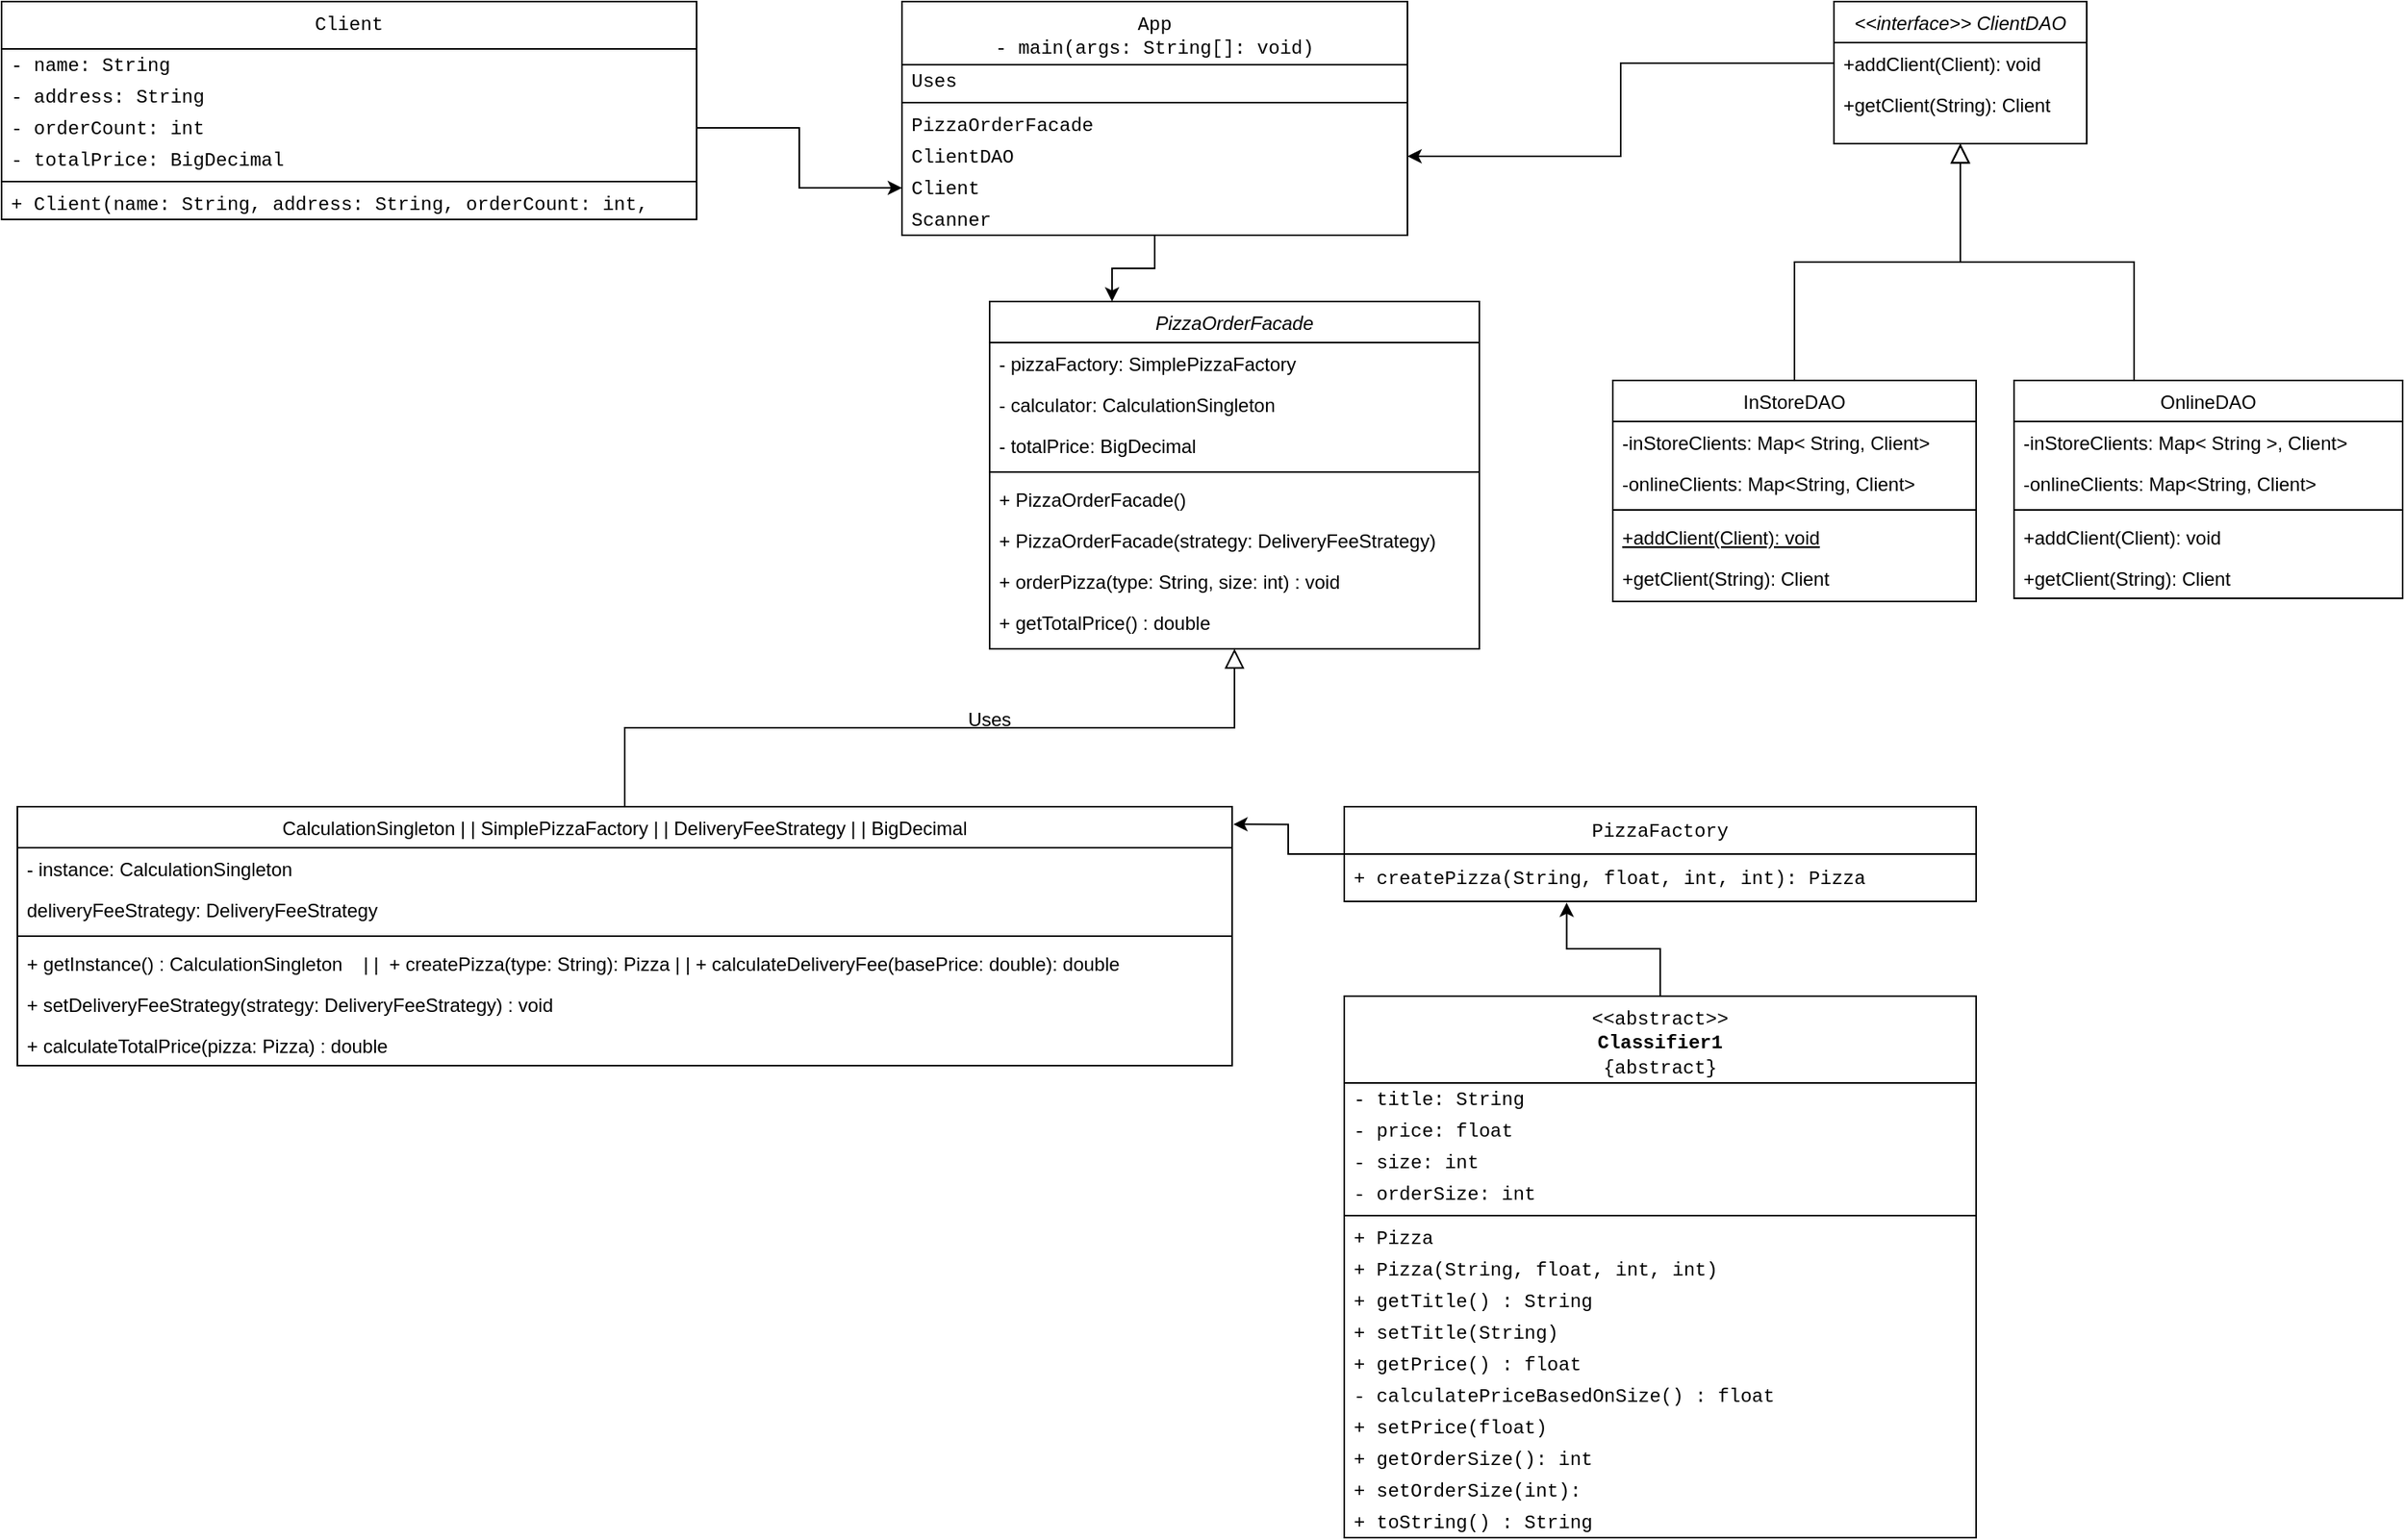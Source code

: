 <mxfile version="22.0.8" type="github">
  <diagram name="Page-1" id="vSKLg44RRqiNJ-5FWsi1">
    <mxGraphModel dx="1492" dy="687" grid="1" gridSize="10" guides="1" tooltips="1" connect="1" arrows="1" fold="1" page="1" pageScale="1" pageWidth="850" pageHeight="1100" math="0" shadow="0">
      <root>
        <mxCell id="0" />
        <mxCell id="1" parent="0" />
        <mxCell id="3t1VspEVCkf7E4FVB_ph-1" value="&lt;&lt;interface&gt;&gt; ClientDAO&#xa;" style="swimlane;fontStyle=2;align=center;verticalAlign=top;childLayout=stackLayout;horizontal=1;startSize=26;horizontalStack=0;resizeParent=1;resizeLast=0;collapsible=1;marginBottom=0;rounded=0;shadow=0;strokeWidth=1;" vertex="1" parent="1">
          <mxGeometry x="1160" y="320" width="160" height="90" as="geometry">
            <mxRectangle x="230" y="140" width="160" height="26" as="alternateBounds" />
          </mxGeometry>
        </mxCell>
        <mxCell id="3t1VspEVCkf7E4FVB_ph-2" value="+addClient(Client): void" style="text;align=left;verticalAlign=top;spacingLeft=4;spacingRight=4;overflow=hidden;rotatable=0;points=[[0,0.5],[1,0.5]];portConstraint=eastwest;" vertex="1" parent="3t1VspEVCkf7E4FVB_ph-1">
          <mxGeometry y="26" width="160" height="26" as="geometry" />
        </mxCell>
        <mxCell id="3t1VspEVCkf7E4FVB_ph-3" value="+getClient(String): Client" style="text;align=left;verticalAlign=top;spacingLeft=4;spacingRight=4;overflow=hidden;rotatable=0;points=[[0,0.5],[1,0.5]];portConstraint=eastwest;rounded=0;shadow=0;html=0;" vertex="1" parent="3t1VspEVCkf7E4FVB_ph-1">
          <mxGeometry y="52" width="160" height="26" as="geometry" />
        </mxCell>
        <mxCell id="3t1VspEVCkf7E4FVB_ph-4" value="InStoreDAO" style="swimlane;fontStyle=0;align=center;verticalAlign=top;childLayout=stackLayout;horizontal=1;startSize=26;horizontalStack=0;resizeParent=1;resizeLast=0;collapsible=1;marginBottom=0;rounded=0;shadow=0;strokeWidth=1;" vertex="1" parent="1">
          <mxGeometry x="1020" y="560" width="230" height="140" as="geometry">
            <mxRectangle x="130" y="380" width="160" height="26" as="alternateBounds" />
          </mxGeometry>
        </mxCell>
        <mxCell id="3t1VspEVCkf7E4FVB_ph-5" value="-inStoreClients: Map&lt; String, Client&gt;" style="text;align=left;verticalAlign=top;spacingLeft=4;spacingRight=4;overflow=hidden;rotatable=0;points=[[0,0.5],[1,0.5]];portConstraint=eastwest;" vertex="1" parent="3t1VspEVCkf7E4FVB_ph-4">
          <mxGeometry y="26" width="230" height="26" as="geometry" />
        </mxCell>
        <mxCell id="3t1VspEVCkf7E4FVB_ph-6" value="-onlineClients: Map&lt;String, Client&gt;" style="text;align=left;verticalAlign=top;spacingLeft=4;spacingRight=4;overflow=hidden;rotatable=0;points=[[0,0.5],[1,0.5]];portConstraint=eastwest;rounded=0;shadow=0;html=0;" vertex="1" parent="3t1VspEVCkf7E4FVB_ph-4">
          <mxGeometry y="52" width="230" height="26" as="geometry" />
        </mxCell>
        <mxCell id="3t1VspEVCkf7E4FVB_ph-7" value="" style="line;html=1;strokeWidth=1;align=left;verticalAlign=middle;spacingTop=-1;spacingLeft=3;spacingRight=3;rotatable=0;labelPosition=right;points=[];portConstraint=eastwest;" vertex="1" parent="3t1VspEVCkf7E4FVB_ph-4">
          <mxGeometry y="78" width="230" height="8" as="geometry" />
        </mxCell>
        <mxCell id="3t1VspEVCkf7E4FVB_ph-8" value="+addClient(Client): void" style="text;align=left;verticalAlign=top;spacingLeft=4;spacingRight=4;overflow=hidden;rotatable=0;points=[[0,0.5],[1,0.5]];portConstraint=eastwest;fontStyle=4" vertex="1" parent="3t1VspEVCkf7E4FVB_ph-4">
          <mxGeometry y="86" width="230" height="26" as="geometry" />
        </mxCell>
        <mxCell id="3t1VspEVCkf7E4FVB_ph-9" value="+getClient(String): Client" style="text;align=left;verticalAlign=top;spacingLeft=4;spacingRight=4;overflow=hidden;rotatable=0;points=[[0,0.5],[1,0.5]];portConstraint=eastwest;" vertex="1" parent="3t1VspEVCkf7E4FVB_ph-4">
          <mxGeometry y="112" width="230" height="26" as="geometry" />
        </mxCell>
        <mxCell id="3t1VspEVCkf7E4FVB_ph-10" value="" style="endArrow=block;endSize=10;endFill=0;shadow=0;strokeWidth=1;rounded=0;edgeStyle=elbowEdgeStyle;elbow=vertical;" edge="1" parent="1" source="3t1VspEVCkf7E4FVB_ph-4" target="3t1VspEVCkf7E4FVB_ph-1">
          <mxGeometry width="160" relative="1" as="geometry">
            <mxPoint x="1140" y="403" as="sourcePoint" />
            <mxPoint x="1140" y="403" as="targetPoint" />
          </mxGeometry>
        </mxCell>
        <mxCell id="3t1VspEVCkf7E4FVB_ph-11" value="" style="endArrow=block;endSize=10;endFill=0;shadow=0;strokeWidth=1;rounded=0;edgeStyle=elbowEdgeStyle;elbow=vertical;" edge="1" parent="1" target="3t1VspEVCkf7E4FVB_ph-1">
          <mxGeometry width="160" relative="1" as="geometry">
            <mxPoint x="1350" y="560" as="sourcePoint" />
            <mxPoint x="1250" y="471" as="targetPoint" />
          </mxGeometry>
        </mxCell>
        <mxCell id="3t1VspEVCkf7E4FVB_ph-12" value="OnlineDAO" style="swimlane;fontStyle=0;align=center;verticalAlign=top;childLayout=stackLayout;horizontal=1;startSize=26;horizontalStack=0;resizeParent=1;resizeLast=0;collapsible=1;marginBottom=0;rounded=0;shadow=0;strokeWidth=1;" vertex="1" parent="1">
          <mxGeometry x="1274" y="560" width="246" height="138" as="geometry">
            <mxRectangle x="130" y="380" width="160" height="26" as="alternateBounds" />
          </mxGeometry>
        </mxCell>
        <mxCell id="3t1VspEVCkf7E4FVB_ph-13" value="-inStoreClients: Map&lt; String &gt;, Client&gt;" style="text;align=left;verticalAlign=top;spacingLeft=4;spacingRight=4;overflow=hidden;rotatable=0;points=[[0,0.5],[1,0.5]];portConstraint=eastwest;" vertex="1" parent="3t1VspEVCkf7E4FVB_ph-12">
          <mxGeometry y="26" width="246" height="26" as="geometry" />
        </mxCell>
        <mxCell id="3t1VspEVCkf7E4FVB_ph-14" value="-onlineClients: Map&lt;String, Client&gt;" style="text;align=left;verticalAlign=top;spacingLeft=4;spacingRight=4;overflow=hidden;rotatable=0;points=[[0,0.5],[1,0.5]];portConstraint=eastwest;rounded=0;shadow=0;html=0;" vertex="1" parent="3t1VspEVCkf7E4FVB_ph-12">
          <mxGeometry y="52" width="246" height="26" as="geometry" />
        </mxCell>
        <mxCell id="3t1VspEVCkf7E4FVB_ph-15" value="" style="line;html=1;strokeWidth=1;align=left;verticalAlign=middle;spacingTop=-1;spacingLeft=3;spacingRight=3;rotatable=0;labelPosition=right;points=[];portConstraint=eastwest;" vertex="1" parent="3t1VspEVCkf7E4FVB_ph-12">
          <mxGeometry y="78" width="246" height="8" as="geometry" />
        </mxCell>
        <mxCell id="3t1VspEVCkf7E4FVB_ph-16" value="+addClient(Client): void" style="text;align=left;verticalAlign=top;spacingLeft=4;spacingRight=4;overflow=hidden;rotatable=0;points=[[0,0.5],[1,0.5]];portConstraint=eastwest;" vertex="1" parent="3t1VspEVCkf7E4FVB_ph-12">
          <mxGeometry y="86" width="246" height="26" as="geometry" />
        </mxCell>
        <mxCell id="3t1VspEVCkf7E4FVB_ph-17" value="+getClient(String): Client" style="text;align=left;verticalAlign=top;spacingLeft=4;spacingRight=4;overflow=hidden;rotatable=0;points=[[0,0.5],[1,0.5]];portConstraint=eastwest;" vertex="1" parent="3t1VspEVCkf7E4FVB_ph-12">
          <mxGeometry y="112" width="246" height="26" as="geometry" />
        </mxCell>
        <mxCell id="3t1VspEVCkf7E4FVB_ph-18" style="edgeStyle=orthogonalEdgeStyle;rounded=0;orthogonalLoop=1;jettySize=auto;html=1;entryX=0.25;entryY=0;entryDx=0;entryDy=0;" edge="1" parent="1" source="3t1VspEVCkf7E4FVB_ph-19" target="3t1VspEVCkf7E4FVB_ph-26">
          <mxGeometry relative="1" as="geometry" />
        </mxCell>
        <mxCell id="3t1VspEVCkf7E4FVB_ph-19" value="&lt;font face=&quot;Courier New&quot;&gt;App&lt;br&gt;- main(args: String[]: void)&lt;/font&gt;" style="swimlane;fontStyle=0;align=center;verticalAlign=top;childLayout=stackLayout;horizontal=1;startSize=40;horizontalStack=0;resizeParent=1;resizeParentMax=0;resizeLast=0;collapsible=0;marginBottom=0;html=1;whiteSpace=wrap;" vertex="1" parent="1">
          <mxGeometry x="570" y="320" width="320" height="148" as="geometry" />
        </mxCell>
        <mxCell id="3t1VspEVCkf7E4FVB_ph-20" value="&lt;font face=&quot;Courier New&quot;&gt;Uses&lt;/font&gt;" style="text;html=1;strokeColor=none;fillColor=none;align=left;verticalAlign=middle;spacingLeft=4;spacingRight=4;overflow=hidden;rotatable=0;points=[[0,0.5],[1,0.5]];portConstraint=eastwest;whiteSpace=wrap;" vertex="1" parent="3t1VspEVCkf7E4FVB_ph-19">
          <mxGeometry y="40" width="320" height="20" as="geometry" />
        </mxCell>
        <mxCell id="3t1VspEVCkf7E4FVB_ph-21" value="" style="line;strokeWidth=1;fillColor=none;align=left;verticalAlign=middle;spacingTop=-1;spacingLeft=3;spacingRight=3;rotatable=0;labelPosition=right;points=[];portConstraint=eastwest;" vertex="1" parent="3t1VspEVCkf7E4FVB_ph-19">
          <mxGeometry y="60" width="320" height="8" as="geometry" />
        </mxCell>
        <mxCell id="3t1VspEVCkf7E4FVB_ph-22" value="&lt;font face=&quot;Courier New&quot;&gt;PizzaOrderFacade&lt;/font&gt;" style="text;html=1;strokeColor=none;fillColor=none;align=left;verticalAlign=middle;spacingLeft=4;spacingRight=4;overflow=hidden;rotatable=0;points=[[0,0.5],[1,0.5]];portConstraint=eastwest;whiteSpace=wrap;" vertex="1" parent="3t1VspEVCkf7E4FVB_ph-19">
          <mxGeometry y="68" width="320" height="20" as="geometry" />
        </mxCell>
        <mxCell id="3t1VspEVCkf7E4FVB_ph-23" value="&lt;font face=&quot;Courier New&quot;&gt;ClientDAO&lt;/font&gt;" style="text;html=1;strokeColor=none;fillColor=none;align=left;verticalAlign=middle;spacingLeft=4;spacingRight=4;overflow=hidden;rotatable=0;points=[[0,0.5],[1,0.5]];portConstraint=eastwest;whiteSpace=wrap;" vertex="1" parent="3t1VspEVCkf7E4FVB_ph-19">
          <mxGeometry y="88" width="320" height="20" as="geometry" />
        </mxCell>
        <mxCell id="3t1VspEVCkf7E4FVB_ph-24" value="&lt;font face=&quot;Courier New&quot;&gt;Client&lt;/font&gt;" style="text;html=1;strokeColor=none;fillColor=none;align=left;verticalAlign=middle;spacingLeft=4;spacingRight=4;overflow=hidden;rotatable=0;points=[[0,0.5],[1,0.5]];portConstraint=eastwest;whiteSpace=wrap;" vertex="1" parent="3t1VspEVCkf7E4FVB_ph-19">
          <mxGeometry y="108" width="320" height="20" as="geometry" />
        </mxCell>
        <mxCell id="3t1VspEVCkf7E4FVB_ph-25" value="&lt;font face=&quot;Courier New&quot;&gt;Scanner&lt;/font&gt;" style="text;html=1;strokeColor=none;fillColor=none;align=left;verticalAlign=middle;spacingLeft=4;spacingRight=4;overflow=hidden;rotatable=0;points=[[0,0.5],[1,0.5]];portConstraint=eastwest;whiteSpace=wrap;" vertex="1" parent="3t1VspEVCkf7E4FVB_ph-19">
          <mxGeometry y="128" width="320" height="20" as="geometry" />
        </mxCell>
        <mxCell id="3t1VspEVCkf7E4FVB_ph-26" value="PizzaOrderFacade" style="swimlane;fontStyle=2;align=center;verticalAlign=top;childLayout=stackLayout;horizontal=1;startSize=26;horizontalStack=0;resizeParent=1;resizeLast=0;collapsible=1;marginBottom=0;rounded=0;shadow=0;strokeWidth=1;" vertex="1" parent="1">
          <mxGeometry x="625.5" y="510" width="310" height="220" as="geometry">
            <mxRectangle x="230" y="140" width="160" height="26" as="alternateBounds" />
          </mxGeometry>
        </mxCell>
        <mxCell id="3t1VspEVCkf7E4FVB_ph-27" value="- pizzaFactory: SimplePizzaFactory" style="text;align=left;verticalAlign=top;spacingLeft=4;spacingRight=4;overflow=hidden;rotatable=0;points=[[0,0.5],[1,0.5]];portConstraint=eastwest;" vertex="1" parent="3t1VspEVCkf7E4FVB_ph-26">
          <mxGeometry y="26" width="310" height="26" as="geometry" />
        </mxCell>
        <mxCell id="3t1VspEVCkf7E4FVB_ph-28" value="- calculator: CalculationSingleton" style="text;align=left;verticalAlign=top;spacingLeft=4;spacingRight=4;overflow=hidden;rotatable=0;points=[[0,0.5],[1,0.5]];portConstraint=eastwest;rounded=0;shadow=0;html=0;" vertex="1" parent="3t1VspEVCkf7E4FVB_ph-26">
          <mxGeometry y="52" width="310" height="26" as="geometry" />
        </mxCell>
        <mxCell id="3t1VspEVCkf7E4FVB_ph-29" value="- totalPrice: BigDecimal" style="text;align=left;verticalAlign=top;spacingLeft=4;spacingRight=4;overflow=hidden;rotatable=0;points=[[0,0.5],[1,0.5]];portConstraint=eastwest;rounded=0;shadow=0;html=0;" vertex="1" parent="3t1VspEVCkf7E4FVB_ph-26">
          <mxGeometry y="78" width="310" height="26" as="geometry" />
        </mxCell>
        <mxCell id="3t1VspEVCkf7E4FVB_ph-30" value="" style="line;html=1;strokeWidth=1;align=left;verticalAlign=middle;spacingTop=-1;spacingLeft=3;spacingRight=3;rotatable=0;labelPosition=right;points=[];portConstraint=eastwest;" vertex="1" parent="3t1VspEVCkf7E4FVB_ph-26">
          <mxGeometry y="104" width="310" height="8" as="geometry" />
        </mxCell>
        <mxCell id="3t1VspEVCkf7E4FVB_ph-31" value="+ PizzaOrderFacade() " style="text;align=left;verticalAlign=top;spacingLeft=4;spacingRight=4;overflow=hidden;rotatable=0;points=[[0,0.5],[1,0.5]];portConstraint=eastwest;" vertex="1" parent="3t1VspEVCkf7E4FVB_ph-26">
          <mxGeometry y="112" width="310" height="26" as="geometry" />
        </mxCell>
        <mxCell id="3t1VspEVCkf7E4FVB_ph-32" value="+ PizzaOrderFacade(strategy: DeliveryFeeStrategy)" style="text;align=left;verticalAlign=top;spacingLeft=4;spacingRight=4;overflow=hidden;rotatable=0;points=[[0,0.5],[1,0.5]];portConstraint=eastwest;" vertex="1" parent="3t1VspEVCkf7E4FVB_ph-26">
          <mxGeometry y="138" width="310" height="26" as="geometry" />
        </mxCell>
        <mxCell id="3t1VspEVCkf7E4FVB_ph-33" value="+ orderPizza(type: String, size: int) : void" style="text;align=left;verticalAlign=top;spacingLeft=4;spacingRight=4;overflow=hidden;rotatable=0;points=[[0,0.5],[1,0.5]];portConstraint=eastwest;" vertex="1" parent="3t1VspEVCkf7E4FVB_ph-26">
          <mxGeometry y="164" width="310" height="26" as="geometry" />
        </mxCell>
        <mxCell id="3t1VspEVCkf7E4FVB_ph-34" value="+ getTotalPrice() : double" style="text;align=left;verticalAlign=top;spacingLeft=4;spacingRight=4;overflow=hidden;rotatable=0;points=[[0,0.5],[1,0.5]];portConstraint=eastwest;" vertex="1" parent="3t1VspEVCkf7E4FVB_ph-26">
          <mxGeometry y="190" width="310" height="30" as="geometry" />
        </mxCell>
        <mxCell id="3t1VspEVCkf7E4FVB_ph-35" value="CalculationSingleton | | SimplePizzaFactory | | DeliveryFeeStrategy | | BigDecimal" style="swimlane;fontStyle=0;align=center;verticalAlign=top;childLayout=stackLayout;horizontal=1;startSize=26;horizontalStack=0;resizeParent=1;resizeLast=0;collapsible=1;marginBottom=0;rounded=0;shadow=0;strokeWidth=1;" vertex="1" parent="1">
          <mxGeometry x="10" y="830" width="769" height="164" as="geometry">
            <mxRectangle x="130" y="380" width="160" height="26" as="alternateBounds" />
          </mxGeometry>
        </mxCell>
        <mxCell id="3t1VspEVCkf7E4FVB_ph-36" value="- instance: CalculationSingleton" style="text;align=left;verticalAlign=top;spacingLeft=4;spacingRight=4;overflow=hidden;rotatable=0;points=[[0,0.5],[1,0.5]];portConstraint=eastwest;" vertex="1" parent="3t1VspEVCkf7E4FVB_ph-35">
          <mxGeometry y="26" width="769" height="26" as="geometry" />
        </mxCell>
        <mxCell id="3t1VspEVCkf7E4FVB_ph-37" value="deliveryFeeStrategy: DeliveryFeeStrategy" style="text;align=left;verticalAlign=top;spacingLeft=4;spacingRight=4;overflow=hidden;rotatable=0;points=[[0,0.5],[1,0.5]];portConstraint=eastwest;rounded=0;shadow=0;html=0;" vertex="1" parent="3t1VspEVCkf7E4FVB_ph-35">
          <mxGeometry y="52" width="769" height="26" as="geometry" />
        </mxCell>
        <mxCell id="3t1VspEVCkf7E4FVB_ph-38" value="" style="line;html=1;strokeWidth=1;align=left;verticalAlign=middle;spacingTop=-1;spacingLeft=3;spacingRight=3;rotatable=0;labelPosition=right;points=[];portConstraint=eastwest;" vertex="1" parent="3t1VspEVCkf7E4FVB_ph-35">
          <mxGeometry y="78" width="769" height="8" as="geometry" />
        </mxCell>
        <mxCell id="3t1VspEVCkf7E4FVB_ph-39" value="+ getInstance() : CalculationSingleton    | |  + createPizza(type: String): Pizza | | + calculateDeliveryFee(basePrice: double): double" style="text;align=left;verticalAlign=top;spacingLeft=4;spacingRight=4;overflow=hidden;rotatable=0;points=[[0,0.5],[1,0.5]];portConstraint=eastwest;fontStyle=0" vertex="1" parent="3t1VspEVCkf7E4FVB_ph-35">
          <mxGeometry y="86" width="769" height="26" as="geometry" />
        </mxCell>
        <mxCell id="3t1VspEVCkf7E4FVB_ph-40" value="+ setDeliveryFeeStrategy(strategy: DeliveryFeeStrategy) : void" style="text;align=left;verticalAlign=top;spacingLeft=4;spacingRight=4;overflow=hidden;rotatable=0;points=[[0,0.5],[1,0.5]];portConstraint=eastwest;" vertex="1" parent="3t1VspEVCkf7E4FVB_ph-35">
          <mxGeometry y="112" width="769" height="26" as="geometry" />
        </mxCell>
        <mxCell id="3t1VspEVCkf7E4FVB_ph-41" value="+ calculateTotalPrice(pizza: Pizza) : double" style="text;align=left;verticalAlign=top;spacingLeft=4;spacingRight=4;overflow=hidden;rotatable=0;points=[[0,0.5],[1,0.5]];portConstraint=eastwest;" vertex="1" parent="3t1VspEVCkf7E4FVB_ph-35">
          <mxGeometry y="138" width="769" height="26" as="geometry" />
        </mxCell>
        <mxCell id="3t1VspEVCkf7E4FVB_ph-42" value="" style="endArrow=block;endSize=10;endFill=0;shadow=0;strokeWidth=1;rounded=0;edgeStyle=elbowEdgeStyle;elbow=vertical;" edge="1" parent="1" source="3t1VspEVCkf7E4FVB_ph-35" target="3t1VspEVCkf7E4FVB_ph-26">
          <mxGeometry width="160" relative="1" as="geometry">
            <mxPoint x="605.5" y="763" as="sourcePoint" />
            <mxPoint x="605.5" y="763" as="targetPoint" />
          </mxGeometry>
        </mxCell>
        <mxCell id="3t1VspEVCkf7E4FVB_ph-43" value="Uses" style="text;html=1;align=center;verticalAlign=middle;resizable=0;points=[];autosize=1;strokeColor=none;fillColor=none;" vertex="1" parent="1">
          <mxGeometry x="600" y="760" width="50" height="30" as="geometry" />
        </mxCell>
        <mxCell id="3t1VspEVCkf7E4FVB_ph-44" value="&lt;font face=&quot;Courier New&quot;&gt;Client&lt;/font&gt;" style="swimlane;fontStyle=0;align=center;verticalAlign=top;childLayout=stackLayout;horizontal=1;startSize=30;horizontalStack=0;resizeParent=1;resizeParentMax=0;resizeLast=0;collapsible=0;marginBottom=0;html=1;whiteSpace=wrap;" vertex="1" parent="1">
          <mxGeometry y="320" width="440" height="138" as="geometry" />
        </mxCell>
        <mxCell id="3t1VspEVCkf7E4FVB_ph-45" value="&lt;font face=&quot;Courier New&quot;&gt;- name: String&lt;/font&gt;" style="text;html=1;strokeColor=none;fillColor=none;align=left;verticalAlign=middle;spacingLeft=4;spacingRight=4;overflow=hidden;rotatable=0;points=[[0,0.5],[1,0.5]];portConstraint=eastwest;whiteSpace=wrap;" vertex="1" parent="3t1VspEVCkf7E4FVB_ph-44">
          <mxGeometry y="30" width="440" height="20" as="geometry" />
        </mxCell>
        <mxCell id="3t1VspEVCkf7E4FVB_ph-46" value="&lt;font face=&quot;Courier New&quot;&gt;- address: String&lt;/font&gt;" style="text;html=1;strokeColor=none;fillColor=none;align=left;verticalAlign=middle;spacingLeft=4;spacingRight=4;overflow=hidden;rotatable=0;points=[[0,0.5],[1,0.5]];portConstraint=eastwest;whiteSpace=wrap;" vertex="1" parent="3t1VspEVCkf7E4FVB_ph-44">
          <mxGeometry y="50" width="440" height="20" as="geometry" />
        </mxCell>
        <mxCell id="3t1VspEVCkf7E4FVB_ph-47" value="&lt;font face=&quot;Courier New&quot;&gt;- orderCount: int&lt;/font&gt;" style="text;html=1;strokeColor=none;fillColor=none;align=left;verticalAlign=middle;spacingLeft=4;spacingRight=4;overflow=hidden;rotatable=0;points=[[0,0.5],[1,0.5]];portConstraint=eastwest;whiteSpace=wrap;" vertex="1" parent="3t1VspEVCkf7E4FVB_ph-44">
          <mxGeometry y="70" width="440" height="20" as="geometry" />
        </mxCell>
        <mxCell id="3t1VspEVCkf7E4FVB_ph-48" value="&lt;font face=&quot;Courier New&quot;&gt;- totalPrice: BigDecimal&lt;/font&gt;" style="text;html=1;strokeColor=none;fillColor=none;align=left;verticalAlign=middle;spacingLeft=4;spacingRight=4;overflow=hidden;rotatable=0;points=[[0,0.5],[1,0.5]];portConstraint=eastwest;whiteSpace=wrap;" vertex="1" parent="3t1VspEVCkf7E4FVB_ph-44">
          <mxGeometry y="90" width="440" height="20" as="geometry" />
        </mxCell>
        <mxCell id="3t1VspEVCkf7E4FVB_ph-49" value="" style="line;strokeWidth=1;fillColor=none;align=left;verticalAlign=middle;spacingTop=-1;spacingLeft=3;spacingRight=3;rotatable=0;labelPosition=right;points=[];portConstraint=eastwest;" vertex="1" parent="3t1VspEVCkf7E4FVB_ph-44">
          <mxGeometry y="110" width="440" height="8" as="geometry" />
        </mxCell>
        <mxCell id="3t1VspEVCkf7E4FVB_ph-50" value="&lt;font face=&quot;Courier New&quot;&gt;+ Client(name: String, address: String, orderCount: int, totalPrice: BigDecimal)&lt;/font&gt;" style="text;html=1;strokeColor=none;fillColor=none;align=left;verticalAlign=middle;spacingLeft=4;spacingRight=4;overflow=hidden;rotatable=0;points=[[0,0.5],[1,0.5]];portConstraint=eastwest;whiteSpace=wrap;" vertex="1" parent="3t1VspEVCkf7E4FVB_ph-44">
          <mxGeometry y="118" width="440" height="20" as="geometry" />
        </mxCell>
        <mxCell id="3t1VspEVCkf7E4FVB_ph-51" style="edgeStyle=orthogonalEdgeStyle;rounded=0;orthogonalLoop=1;jettySize=auto;html=1;entryX=0;entryY=0.5;entryDx=0;entryDy=0;" edge="1" parent="1" source="3t1VspEVCkf7E4FVB_ph-47" target="3t1VspEVCkf7E4FVB_ph-24">
          <mxGeometry relative="1" as="geometry" />
        </mxCell>
        <mxCell id="3t1VspEVCkf7E4FVB_ph-52" value="&lt;font face=&quot;Courier New&quot;&gt;PizzaFactory  &lt;/font&gt;" style="swimlane;fontStyle=0;childLayout=stackLayout;horizontal=1;startSize=30;horizontalStack=0;resizeParent=1;resizeParentMax=0;resizeLast=0;collapsible=1;marginBottom=0;whiteSpace=wrap;html=1;" vertex="1" parent="1">
          <mxGeometry x="850" y="830" width="400" height="60" as="geometry" />
        </mxCell>
        <mxCell id="3t1VspEVCkf7E4FVB_ph-53" value="&lt;font face=&quot;Courier New&quot;&gt;+ createPizza(String, float, int, int): Pizza&lt;/font&gt;" style="text;strokeColor=none;fillColor=none;align=left;verticalAlign=middle;spacingLeft=4;spacingRight=4;overflow=hidden;points=[[0,0.5],[1,0.5]];portConstraint=eastwest;rotatable=0;whiteSpace=wrap;html=1;" vertex="1" parent="3t1VspEVCkf7E4FVB_ph-52">
          <mxGeometry y="30" width="400" height="30" as="geometry" />
        </mxCell>
        <mxCell id="3t1VspEVCkf7E4FVB_ph-54" value="&lt;font face=&quot;Courier New&quot;&gt;&amp;lt;&amp;lt;abstract&amp;gt;&amp;gt;&lt;br&gt;&lt;b&gt;Classifier1&lt;/b&gt;&lt;br&gt;{abstract}&lt;/font&gt;" style="swimlane;fontStyle=0;align=center;verticalAlign=top;childLayout=stackLayout;horizontal=1;startSize=55;horizontalStack=0;resizeParent=1;resizeParentMax=0;resizeLast=0;collapsible=0;marginBottom=0;html=1;whiteSpace=wrap;" vertex="1" parent="1">
          <mxGeometry x="850" y="950" width="400" height="343" as="geometry" />
        </mxCell>
        <mxCell id="3t1VspEVCkf7E4FVB_ph-55" value="&lt;font face=&quot;Courier New&quot;&gt;- title: String&lt;/font&gt;" style="text;html=1;strokeColor=none;fillColor=none;align=left;verticalAlign=middle;spacingLeft=4;spacingRight=4;overflow=hidden;rotatable=0;points=[[0,0.5],[1,0.5]];portConstraint=eastwest;whiteSpace=wrap;" vertex="1" parent="3t1VspEVCkf7E4FVB_ph-54">
          <mxGeometry y="55" width="400" height="20" as="geometry" />
        </mxCell>
        <mxCell id="3t1VspEVCkf7E4FVB_ph-56" value="&lt;font face=&quot;Courier New&quot;&gt;- price: float&lt;/font&gt;" style="text;html=1;strokeColor=none;fillColor=none;align=left;verticalAlign=middle;spacingLeft=4;spacingRight=4;overflow=hidden;rotatable=0;points=[[0,0.5],[1,0.5]];portConstraint=eastwest;whiteSpace=wrap;" vertex="1" parent="3t1VspEVCkf7E4FVB_ph-54">
          <mxGeometry y="75" width="400" height="20" as="geometry" />
        </mxCell>
        <mxCell id="3t1VspEVCkf7E4FVB_ph-57" value="&lt;font face=&quot;Courier New&quot;&gt;- size: int&lt;/font&gt;" style="text;html=1;strokeColor=none;fillColor=none;align=left;verticalAlign=middle;spacingLeft=4;spacingRight=4;overflow=hidden;rotatable=0;points=[[0,0.5],[1,0.5]];portConstraint=eastwest;whiteSpace=wrap;" vertex="1" parent="3t1VspEVCkf7E4FVB_ph-54">
          <mxGeometry y="95" width="400" height="20" as="geometry" />
        </mxCell>
        <mxCell id="3t1VspEVCkf7E4FVB_ph-58" value="&lt;font face=&quot;Courier New&quot;&gt;- orderSize: int&lt;/font&gt;" style="text;html=1;strokeColor=none;fillColor=none;align=left;verticalAlign=middle;spacingLeft=4;spacingRight=4;overflow=hidden;rotatable=0;points=[[0,0.5],[1,0.5]];portConstraint=eastwest;whiteSpace=wrap;" vertex="1" parent="3t1VspEVCkf7E4FVB_ph-54">
          <mxGeometry y="115" width="400" height="20" as="geometry" />
        </mxCell>
        <mxCell id="3t1VspEVCkf7E4FVB_ph-59" value="" style="line;strokeWidth=1;fillColor=none;align=left;verticalAlign=middle;spacingTop=-1;spacingLeft=3;spacingRight=3;rotatable=0;labelPosition=right;points=[];portConstraint=eastwest;" vertex="1" parent="3t1VspEVCkf7E4FVB_ph-54">
          <mxGeometry y="135" width="400" height="8" as="geometry" />
        </mxCell>
        <mxCell id="3t1VspEVCkf7E4FVB_ph-60" value="&lt;font face=&quot;Courier New&quot;&gt;+ Pizza&lt;/font&gt;" style="text;html=1;strokeColor=none;fillColor=none;align=left;verticalAlign=middle;spacingLeft=4;spacingRight=4;overflow=hidden;rotatable=0;points=[[0,0.5],[1,0.5]];portConstraint=eastwest;whiteSpace=wrap;" vertex="1" parent="3t1VspEVCkf7E4FVB_ph-54">
          <mxGeometry y="143" width="400" height="20" as="geometry" />
        </mxCell>
        <mxCell id="3t1VspEVCkf7E4FVB_ph-61" value="&lt;font face=&quot;Courier New&quot;&gt;+ Pizza(String, float, int, int)&lt;/font&gt;" style="text;html=1;strokeColor=none;fillColor=none;align=left;verticalAlign=middle;spacingLeft=4;spacingRight=4;overflow=hidden;rotatable=0;points=[[0,0.5],[1,0.5]];portConstraint=eastwest;whiteSpace=wrap;" vertex="1" parent="3t1VspEVCkf7E4FVB_ph-54">
          <mxGeometry y="163" width="400" height="20" as="geometry" />
        </mxCell>
        <mxCell id="3t1VspEVCkf7E4FVB_ph-62" value="&lt;font face=&quot;Courier New&quot;&gt;+ getTitle() : String&lt;/font&gt;" style="text;html=1;strokeColor=none;fillColor=none;align=left;verticalAlign=middle;spacingLeft=4;spacingRight=4;overflow=hidden;rotatable=0;points=[[0,0.5],[1,0.5]];portConstraint=eastwest;whiteSpace=wrap;" vertex="1" parent="3t1VspEVCkf7E4FVB_ph-54">
          <mxGeometry y="183" width="400" height="20" as="geometry" />
        </mxCell>
        <mxCell id="3t1VspEVCkf7E4FVB_ph-63" value="&lt;font face=&quot;Courier New&quot;&gt;+ setTitle(String)&amp;nbsp;&lt;/font&gt;" style="text;html=1;strokeColor=none;fillColor=none;align=left;verticalAlign=middle;spacingLeft=4;spacingRight=4;overflow=hidden;rotatable=0;points=[[0,0.5],[1,0.5]];portConstraint=eastwest;whiteSpace=wrap;" vertex="1" parent="3t1VspEVCkf7E4FVB_ph-54">
          <mxGeometry y="203" width="400" height="20" as="geometry" />
        </mxCell>
        <mxCell id="3t1VspEVCkf7E4FVB_ph-64" value="&lt;font face=&quot;Courier New&quot;&gt;+ getPrice() : float&amp;nbsp;&lt;/font&gt;" style="text;html=1;strokeColor=none;fillColor=none;align=left;verticalAlign=middle;spacingLeft=4;spacingRight=4;overflow=hidden;rotatable=0;points=[[0,0.5],[1,0.5]];portConstraint=eastwest;whiteSpace=wrap;" vertex="1" parent="3t1VspEVCkf7E4FVB_ph-54">
          <mxGeometry y="223" width="400" height="20" as="geometry" />
        </mxCell>
        <mxCell id="3t1VspEVCkf7E4FVB_ph-65" value="&lt;font face=&quot;Courier New&quot;&gt;- calculatePriceBasedOnSize() : float&lt;/font&gt;" style="text;html=1;strokeColor=none;fillColor=none;align=left;verticalAlign=middle;spacingLeft=4;spacingRight=4;overflow=hidden;rotatable=0;points=[[0,0.5],[1,0.5]];portConstraint=eastwest;whiteSpace=wrap;" vertex="1" parent="3t1VspEVCkf7E4FVB_ph-54">
          <mxGeometry y="243" width="400" height="20" as="geometry" />
        </mxCell>
        <mxCell id="3t1VspEVCkf7E4FVB_ph-66" value="&lt;font face=&quot;Courier New&quot;&gt;+ setPrice(float)&lt;/font&gt;" style="text;html=1;strokeColor=none;fillColor=none;align=left;verticalAlign=middle;spacingLeft=4;spacingRight=4;overflow=hidden;rotatable=0;points=[[0,0.5],[1,0.5]];portConstraint=eastwest;whiteSpace=wrap;" vertex="1" parent="3t1VspEVCkf7E4FVB_ph-54">
          <mxGeometry y="263" width="400" height="20" as="geometry" />
        </mxCell>
        <mxCell id="3t1VspEVCkf7E4FVB_ph-67" value="&lt;font face=&quot;Courier New&quot;&gt;+ getOrderSize(): int&lt;/font&gt;" style="text;html=1;strokeColor=none;fillColor=none;align=left;verticalAlign=middle;spacingLeft=4;spacingRight=4;overflow=hidden;rotatable=0;points=[[0,0.5],[1,0.5]];portConstraint=eastwest;whiteSpace=wrap;" vertex="1" parent="3t1VspEVCkf7E4FVB_ph-54">
          <mxGeometry y="283" width="400" height="20" as="geometry" />
        </mxCell>
        <mxCell id="3t1VspEVCkf7E4FVB_ph-68" value="&lt;font face=&quot;Courier New&quot;&gt;+ setOrderSize(int):&amp;nbsp;&lt;/font&gt;" style="text;html=1;strokeColor=none;fillColor=none;align=left;verticalAlign=middle;spacingLeft=4;spacingRight=4;overflow=hidden;rotatable=0;points=[[0,0.5],[1,0.5]];portConstraint=eastwest;whiteSpace=wrap;" vertex="1" parent="3t1VspEVCkf7E4FVB_ph-54">
          <mxGeometry y="303" width="400" height="20" as="geometry" />
        </mxCell>
        <mxCell id="3t1VspEVCkf7E4FVB_ph-69" value="&lt;font face=&quot;Courier New&quot;&gt;+ toString() : String&lt;/font&gt;" style="text;html=1;strokeColor=none;fillColor=none;align=left;verticalAlign=middle;spacingLeft=4;spacingRight=4;overflow=hidden;rotatable=0;points=[[0,0.5],[1,0.5]];portConstraint=eastwest;whiteSpace=wrap;" vertex="1" parent="3t1VspEVCkf7E4FVB_ph-54">
          <mxGeometry y="323" width="400" height="20" as="geometry" />
        </mxCell>
        <mxCell id="3t1VspEVCkf7E4FVB_ph-70" style="edgeStyle=orthogonalEdgeStyle;rounded=0;orthogonalLoop=1;jettySize=auto;html=1;entryX=0.352;entryY=1.027;entryDx=0;entryDy=0;entryPerimeter=0;" edge="1" parent="1" source="3t1VspEVCkf7E4FVB_ph-54" target="3t1VspEVCkf7E4FVB_ph-53">
          <mxGeometry relative="1" as="geometry" />
        </mxCell>
        <mxCell id="3t1VspEVCkf7E4FVB_ph-71" style="edgeStyle=orthogonalEdgeStyle;rounded=0;orthogonalLoop=1;jettySize=auto;html=1;entryX=1.001;entryY=0.068;entryDx=0;entryDy=0;entryPerimeter=0;" edge="1" parent="1" source="3t1VspEVCkf7E4FVB_ph-52" target="3t1VspEVCkf7E4FVB_ph-35">
          <mxGeometry relative="1" as="geometry" />
        </mxCell>
        <mxCell id="3t1VspEVCkf7E4FVB_ph-72" style="edgeStyle=orthogonalEdgeStyle;rounded=0;orthogonalLoop=1;jettySize=auto;html=1;entryX=1;entryY=0.5;entryDx=0;entryDy=0;" edge="1" parent="1" source="3t1VspEVCkf7E4FVB_ph-2" target="3t1VspEVCkf7E4FVB_ph-23">
          <mxGeometry relative="1" as="geometry" />
        </mxCell>
      </root>
    </mxGraphModel>
  </diagram>
</mxfile>
